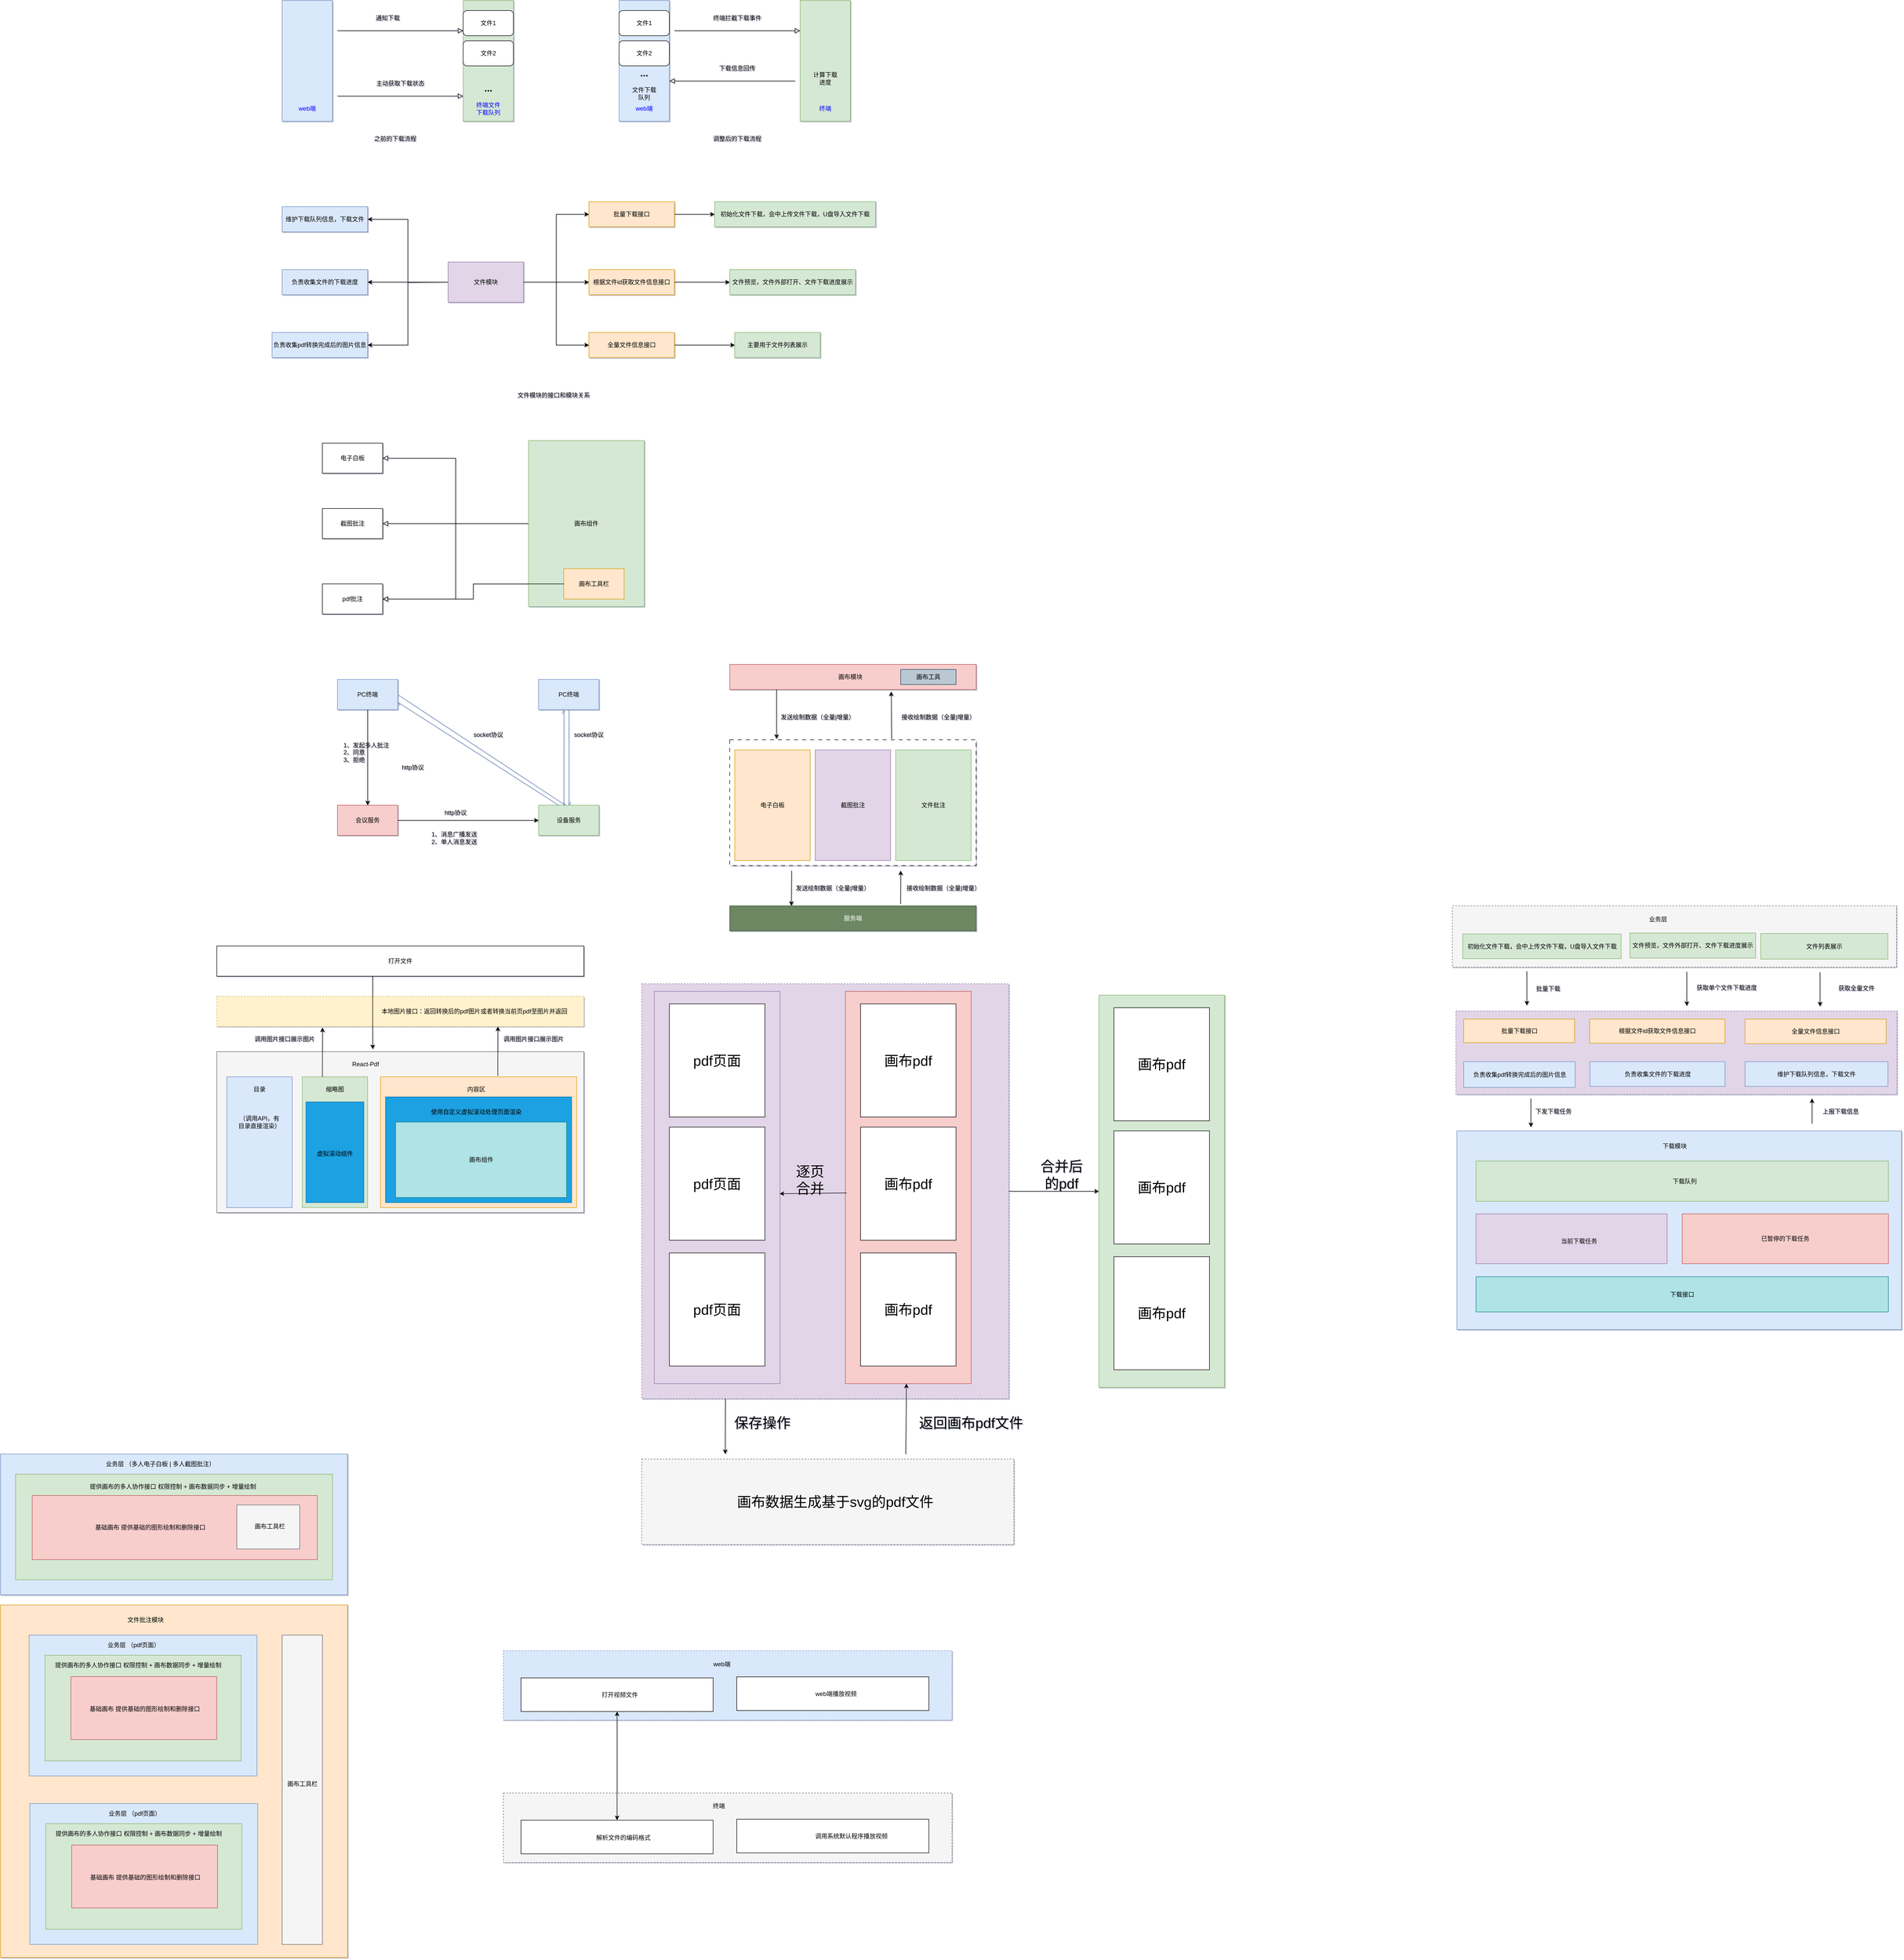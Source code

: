 <mxfile version="22.1.11" type="github">
  <diagram name="第 1 页" id="ExTiOvINmQSWUFrJPMDl">
    <mxGraphModel dx="1982" dy="769" grid="0" gridSize="10" guides="1" tooltips="1" connect="1" arrows="1" fold="1" page="0" pageScale="1" pageWidth="827" pageHeight="1169" math="0" shadow="1">
      <root>
        <mxCell id="0" />
        <mxCell id="1" parent="0" />
        <mxCell id="SdTUQV1muve1M0gxpiIX-164" value="" style="rounded=0;whiteSpace=wrap;html=1;dashed=1;fillColor=#f5f5f5;fontColor=#333333;strokeColor=#666666;" vertex="1" parent="1">
          <mxGeometry x="2357" y="1880" width="883" height="122" as="geometry" />
        </mxCell>
        <mxCell id="SdTUQV1muve1M0gxpiIX-46" value="" style="rounded=0;whiteSpace=wrap;html=1;dashed=1;fillColor=#e1d5e7;strokeColor=#9673a6;fontSize=28;" vertex="1" parent="1">
          <mxGeometry x="745" y="2035" width="730" height="825" as="geometry" />
        </mxCell>
        <mxCell id="SdTUQV1muve1M0gxpiIX-39" value="" style="rounded=0;whiteSpace=wrap;html=1;dashed=1;fillColor=#fff2cc;strokeColor=#d6b656;" vertex="1" parent="1">
          <mxGeometry x="-100" y="2060" width="730" height="60" as="geometry" />
        </mxCell>
        <mxCell id="yBqRNHplVpy1pxyJX8kC-1" value="" style="rounded=0;whiteSpace=wrap;html=1;fillColor=#dae8fc;strokeColor=#6c8ebf;" parent="1" vertex="1">
          <mxGeometry x="30" y="80" width="100" height="240" as="geometry" />
        </mxCell>
        <mxCell id="yBqRNHplVpy1pxyJX8kC-4" value="" style="rounded=0;whiteSpace=wrap;html=1;fillColor=#d5e8d4;strokeColor=#82b366;" parent="1" vertex="1">
          <mxGeometry x="390" y="80" width="100" height="240" as="geometry" />
        </mxCell>
        <mxCell id="yBqRNHplVpy1pxyJX8kC-6" value="文件1" style="rounded=1;whiteSpace=wrap;html=1;" parent="1" vertex="1">
          <mxGeometry x="390" y="100" width="100" height="50" as="geometry" />
        </mxCell>
        <mxCell id="yBqRNHplVpy1pxyJX8kC-9" value="" style="rounded=0;html=1;jettySize=auto;orthogonalLoop=1;fontSize=11;endArrow=block;endFill=0;endSize=8;strokeWidth=1;shadow=0;labelBackgroundColor=none;edgeStyle=orthogonalEdgeStyle;exitX=1;exitY=0.5;exitDx=0;exitDy=0;entryX=0;entryY=0.5;entryDx=0;entryDy=0;" parent="1" edge="1">
          <mxGeometry relative="1" as="geometry">
            <mxPoint x="140" y="140" as="sourcePoint" />
            <mxPoint x="390" y="140" as="targetPoint" />
          </mxGeometry>
        </mxCell>
        <mxCell id="yBqRNHplVpy1pxyJX8kC-10" value="文件2" style="rounded=1;whiteSpace=wrap;html=1;" parent="1" vertex="1">
          <mxGeometry x="390" y="160" width="100" height="50" as="geometry" />
        </mxCell>
        <mxCell id="yBqRNHplVpy1pxyJX8kC-12" value="..." style="text;html=1;strokeColor=none;fillColor=none;align=center;verticalAlign=middle;whiteSpace=wrap;rounded=0;fontStyle=1;fontSize=19;" parent="1" vertex="1">
          <mxGeometry x="410" y="240" width="60" height="30" as="geometry" />
        </mxCell>
        <mxCell id="yBqRNHplVpy1pxyJX8kC-13" value="终端文件下载队列" style="text;html=1;strokeColor=none;fillColor=none;align=center;verticalAlign=middle;whiteSpace=wrap;rounded=0;fontColor=#0000FF;" parent="1" vertex="1">
          <mxGeometry x="410" y="280" width="60" height="30" as="geometry" />
        </mxCell>
        <mxCell id="yBqRNHplVpy1pxyJX8kC-14" value="web端" style="text;html=1;strokeColor=none;fillColor=none;align=center;verticalAlign=middle;whiteSpace=wrap;rounded=0;fontColor=#0000FF;" parent="1" vertex="1">
          <mxGeometry x="50" y="280" width="60" height="30" as="geometry" />
        </mxCell>
        <mxCell id="yBqRNHplVpy1pxyJX8kC-16" value="通知下载" style="text;html=1;strokeColor=none;fillColor=none;align=center;verticalAlign=middle;whiteSpace=wrap;rounded=0;" parent="1" vertex="1">
          <mxGeometry x="210" y="100" width="60" height="30" as="geometry" />
        </mxCell>
        <mxCell id="yBqRNHplVpy1pxyJX8kC-43" value="主动获取下载状态" style="text;html=1;strokeColor=none;fillColor=none;align=center;verticalAlign=middle;whiteSpace=wrap;rounded=0;" parent="1" vertex="1">
          <mxGeometry x="210" y="230" width="110" height="30" as="geometry" />
        </mxCell>
        <mxCell id="yBqRNHplVpy1pxyJX8kC-44" value="" style="rounded=0;html=1;jettySize=auto;orthogonalLoop=1;fontSize=11;endArrow=block;endFill=0;endSize=8;strokeWidth=1;shadow=0;labelBackgroundColor=none;edgeStyle=orthogonalEdgeStyle;exitX=1;exitY=0.5;exitDx=0;exitDy=0;entryX=0;entryY=0.5;entryDx=0;entryDy=0;" parent="1" edge="1">
          <mxGeometry relative="1" as="geometry">
            <mxPoint x="140" y="270" as="sourcePoint" />
            <mxPoint x="390" y="270" as="targetPoint" />
          </mxGeometry>
        </mxCell>
        <mxCell id="yBqRNHplVpy1pxyJX8kC-45" value="之前的下载流程" style="text;html=1;strokeColor=none;fillColor=none;align=center;verticalAlign=middle;whiteSpace=wrap;rounded=0;" parent="1" vertex="1">
          <mxGeometry x="190" y="340" width="130" height="30" as="geometry" />
        </mxCell>
        <mxCell id="yBqRNHplVpy1pxyJX8kC-48" value="文件模块的接口和模块关系" style="text;html=1;strokeColor=none;fillColor=none;align=center;verticalAlign=middle;whiteSpace=wrap;rounded=0;" parent="1" vertex="1">
          <mxGeometry x="460" y="850" width="220" height="30" as="geometry" />
        </mxCell>
        <mxCell id="yBqRNHplVpy1pxyJX8kC-51" value="" style="edgeStyle=orthogonalEdgeStyle;rounded=0;orthogonalLoop=1;jettySize=auto;html=1;entryX=0;entryY=0.5;entryDx=0;entryDy=0;" parent="1" source="yBqRNHplVpy1pxyJX8kC-49" target="yBqRNHplVpy1pxyJX8kC-50" edge="1">
          <mxGeometry relative="1" as="geometry" />
        </mxCell>
        <mxCell id="yBqRNHplVpy1pxyJX8kC-78" value="" style="edgeStyle=orthogonalEdgeStyle;rounded=0;orthogonalLoop=1;jettySize=auto;html=1;entryX=1;entryY=0.5;entryDx=0;entryDy=0;" parent="1" source="yBqRNHplVpy1pxyJX8kC-49" target="yBqRNHplVpy1pxyJX8kC-79" edge="1">
          <mxGeometry relative="1" as="geometry">
            <mxPoint x="165" y="560" as="targetPoint" />
          </mxGeometry>
        </mxCell>
        <mxCell id="yBqRNHplVpy1pxyJX8kC-49" value="文件模块" style="rounded=0;whiteSpace=wrap;html=1;fillColor=#e1d5e7;strokeColor=#9673a6;" parent="1" vertex="1">
          <mxGeometry x="360" y="600" width="150" height="80" as="geometry" />
        </mxCell>
        <mxCell id="yBqRNHplVpy1pxyJX8kC-61" value="" style="edgeStyle=orthogonalEdgeStyle;rounded=0;orthogonalLoop=1;jettySize=auto;html=1;" parent="1" source="yBqRNHplVpy1pxyJX8kC-50" target="yBqRNHplVpy1pxyJX8kC-60" edge="1">
          <mxGeometry relative="1" as="geometry" />
        </mxCell>
        <mxCell id="yBqRNHplVpy1pxyJX8kC-50" value="批量下载接口" style="rounded=0;whiteSpace=wrap;html=1;fillColor=#ffe6cc;strokeColor=#d79b00;" parent="1" vertex="1">
          <mxGeometry x="640" y="480" width="170" height="50" as="geometry" />
        </mxCell>
        <mxCell id="yBqRNHplVpy1pxyJX8kC-59" value="" style="edgeStyle=orthogonalEdgeStyle;rounded=0;orthogonalLoop=1;jettySize=auto;html=1;" parent="1" source="yBqRNHplVpy1pxyJX8kC-52" target="yBqRNHplVpy1pxyJX8kC-58" edge="1">
          <mxGeometry relative="1" as="geometry" />
        </mxCell>
        <mxCell id="yBqRNHplVpy1pxyJX8kC-52" value="根据文件id获取文件信息接口" style="rounded=0;whiteSpace=wrap;html=1;fillColor=#ffe6cc;strokeColor=#d79b00;" parent="1" vertex="1">
          <mxGeometry x="640" y="615" width="170" height="50" as="geometry" />
        </mxCell>
        <mxCell id="yBqRNHplVpy1pxyJX8kC-57" value="" style="edgeStyle=orthogonalEdgeStyle;rounded=0;orthogonalLoop=1;jettySize=auto;html=1;" parent="1" source="yBqRNHplVpy1pxyJX8kC-53" target="yBqRNHplVpy1pxyJX8kC-56" edge="1">
          <mxGeometry relative="1" as="geometry" />
        </mxCell>
        <mxCell id="yBqRNHplVpy1pxyJX8kC-53" value="全量文件信息接口" style="rounded=0;whiteSpace=wrap;html=1;fillColor=#ffe6cc;strokeColor=#d79b00;" parent="1" vertex="1">
          <mxGeometry x="640" y="740" width="170" height="50" as="geometry" />
        </mxCell>
        <mxCell id="yBqRNHplVpy1pxyJX8kC-54" value="" style="edgeStyle=orthogonalEdgeStyle;rounded=0;orthogonalLoop=1;jettySize=auto;html=1;entryX=0;entryY=0.5;entryDx=0;entryDy=0;exitX=1;exitY=0.5;exitDx=0;exitDy=0;" parent="1" source="yBqRNHplVpy1pxyJX8kC-49" target="yBqRNHplVpy1pxyJX8kC-52" edge="1">
          <mxGeometry relative="1" as="geometry">
            <mxPoint x="520" y="650" as="sourcePoint" />
            <mxPoint x="650" y="515" as="targetPoint" />
          </mxGeometry>
        </mxCell>
        <mxCell id="yBqRNHplVpy1pxyJX8kC-55" value="" style="edgeStyle=orthogonalEdgeStyle;rounded=0;orthogonalLoop=1;jettySize=auto;html=1;entryX=0;entryY=0.5;entryDx=0;entryDy=0;exitX=1;exitY=0.5;exitDx=0;exitDy=0;" parent="1" source="yBqRNHplVpy1pxyJX8kC-49" target="yBqRNHplVpy1pxyJX8kC-53" edge="1">
          <mxGeometry relative="1" as="geometry">
            <mxPoint x="520" y="650" as="sourcePoint" />
            <mxPoint x="650" y="515" as="targetPoint" />
          </mxGeometry>
        </mxCell>
        <mxCell id="yBqRNHplVpy1pxyJX8kC-56" value="主要用于文件列表展示" style="rounded=0;whiteSpace=wrap;html=1;fillColor=#d5e8d4;strokeColor=#82b366;" parent="1" vertex="1">
          <mxGeometry x="930" y="740" width="170" height="50" as="geometry" />
        </mxCell>
        <mxCell id="yBqRNHplVpy1pxyJX8kC-58" value="文件预览，文件外部打开、文件下载进度展示" style="rounded=0;whiteSpace=wrap;html=1;fillColor=#d5e8d4;strokeColor=#82b366;" parent="1" vertex="1">
          <mxGeometry x="920" y="615" width="250" height="50" as="geometry" />
        </mxCell>
        <mxCell id="yBqRNHplVpy1pxyJX8kC-60" value="初始化文件下载，会中上传文件下载，U盘导入文件下载" style="rounded=0;whiteSpace=wrap;html=1;fillColor=#d5e8d4;strokeColor=#82b366;" parent="1" vertex="1">
          <mxGeometry x="890" y="480" width="320" height="50" as="geometry" />
        </mxCell>
        <mxCell id="yBqRNHplVpy1pxyJX8kC-63" value="" style="rounded=0;whiteSpace=wrap;html=1;fillColor=#dae8fc;strokeColor=#6c8ebf;" parent="1" vertex="1">
          <mxGeometry x="700" y="80" width="100" height="240" as="geometry" />
        </mxCell>
        <mxCell id="yBqRNHplVpy1pxyJX8kC-64" value="" style="rounded=0;whiteSpace=wrap;html=1;fillColor=#d5e8d4;strokeColor=#82b366;" parent="1" vertex="1">
          <mxGeometry x="1060" y="80" width="100" height="240" as="geometry" />
        </mxCell>
        <mxCell id="yBqRNHplVpy1pxyJX8kC-65" value="文件1" style="rounded=1;whiteSpace=wrap;html=1;" parent="1" vertex="1">
          <mxGeometry x="700" y="100" width="100" height="50" as="geometry" />
        </mxCell>
        <mxCell id="yBqRNHplVpy1pxyJX8kC-66" value="" style="rounded=0;html=1;jettySize=auto;orthogonalLoop=1;fontSize=11;endArrow=block;endFill=0;endSize=8;strokeWidth=1;shadow=0;labelBackgroundColor=none;edgeStyle=orthogonalEdgeStyle;exitX=1;exitY=0.5;exitDx=0;exitDy=0;entryX=0;entryY=0.5;entryDx=0;entryDy=0;" parent="1" edge="1">
          <mxGeometry relative="1" as="geometry">
            <mxPoint x="810" y="140" as="sourcePoint" />
            <mxPoint x="1060" y="140" as="targetPoint" />
          </mxGeometry>
        </mxCell>
        <mxCell id="yBqRNHplVpy1pxyJX8kC-67" value="文件2" style="rounded=1;whiteSpace=wrap;html=1;" parent="1" vertex="1">
          <mxGeometry x="700" y="160" width="100" height="50" as="geometry" />
        </mxCell>
        <mxCell id="yBqRNHplVpy1pxyJX8kC-68" value="..." style="text;html=1;strokeColor=none;fillColor=none;align=center;verticalAlign=middle;whiteSpace=wrap;rounded=0;fontStyle=1;fontSize=19;" parent="1" vertex="1">
          <mxGeometry x="720" y="210" width="60" height="30" as="geometry" />
        </mxCell>
        <mxCell id="yBqRNHplVpy1pxyJX8kC-69" value="终端" style="text;html=1;strokeColor=none;fillColor=none;align=center;verticalAlign=middle;whiteSpace=wrap;rounded=0;fontColor=#0000FF;" parent="1" vertex="1">
          <mxGeometry x="1080" y="280" width="60" height="30" as="geometry" />
        </mxCell>
        <mxCell id="yBqRNHplVpy1pxyJX8kC-70" value="web端" style="text;html=1;strokeColor=none;fillColor=none;align=center;verticalAlign=middle;whiteSpace=wrap;rounded=0;fontColor=#0000FF;" parent="1" vertex="1">
          <mxGeometry x="720" y="280" width="60" height="30" as="geometry" />
        </mxCell>
        <mxCell id="yBqRNHplVpy1pxyJX8kC-71" value="" style="rounded=0;html=1;jettySize=auto;orthogonalLoop=1;fontSize=11;endArrow=block;endFill=0;endSize=8;strokeWidth=1;shadow=0;labelBackgroundColor=none;edgeStyle=orthogonalEdgeStyle;exitX=0;exitY=0.75;exitDx=0;exitDy=0;" parent="1" edge="1">
          <mxGeometry relative="1" as="geometry">
            <mxPoint x="1050" y="240" as="sourcePoint" />
            <mxPoint x="800" y="240" as="targetPoint" />
          </mxGeometry>
        </mxCell>
        <mxCell id="yBqRNHplVpy1pxyJX8kC-72" value="终端拦截下载事件" style="text;html=1;strokeColor=none;fillColor=none;align=center;verticalAlign=middle;whiteSpace=wrap;rounded=0;" parent="1" vertex="1">
          <mxGeometry x="880" y="100" width="110" height="30" as="geometry" />
        </mxCell>
        <mxCell id="yBqRNHplVpy1pxyJX8kC-73" value="下载信息回传" style="text;html=1;strokeColor=none;fillColor=none;align=center;verticalAlign=middle;whiteSpace=wrap;rounded=0;" parent="1" vertex="1">
          <mxGeometry x="880" y="200" width="110" height="30" as="geometry" />
        </mxCell>
        <mxCell id="yBqRNHplVpy1pxyJX8kC-74" value="文件下载队列" style="text;html=1;strokeColor=none;fillColor=none;align=center;verticalAlign=middle;whiteSpace=wrap;rounded=0;fontColor=#000000;" parent="1" vertex="1">
          <mxGeometry x="720" y="250" width="60" height="30" as="geometry" />
        </mxCell>
        <mxCell id="yBqRNHplVpy1pxyJX8kC-75" value="调整后的下载流程" style="text;html=1;strokeColor=none;fillColor=none;align=center;verticalAlign=middle;whiteSpace=wrap;rounded=0;" parent="1" vertex="1">
          <mxGeometry x="870" y="340" width="130" height="30" as="geometry" />
        </mxCell>
        <mxCell id="yBqRNHplVpy1pxyJX8kC-76" value="计算下载进度" style="text;html=1;strokeColor=none;fillColor=none;align=center;verticalAlign=middle;whiteSpace=wrap;rounded=0;" parent="1" vertex="1">
          <mxGeometry x="1080" y="220" width="60" height="30" as="geometry" />
        </mxCell>
        <mxCell id="yBqRNHplVpy1pxyJX8kC-79" value="维护下载队列信息，下载文件" style="rounded=0;whiteSpace=wrap;html=1;fillColor=#dae8fc;strokeColor=#6c8ebf;" parent="1" vertex="1">
          <mxGeometry x="30" y="490" width="170" height="50" as="geometry" />
        </mxCell>
        <mxCell id="yBqRNHplVpy1pxyJX8kC-80" value="负责收集文件的下载进度" style="rounded=0;whiteSpace=wrap;html=1;fillColor=#dae8fc;strokeColor=#6c8ebf;" parent="1" vertex="1">
          <mxGeometry x="30" y="615" width="170" height="50" as="geometry" />
        </mxCell>
        <mxCell id="yBqRNHplVpy1pxyJX8kC-81" value="" style="edgeStyle=orthogonalEdgeStyle;rounded=0;orthogonalLoop=1;jettySize=auto;html=1;exitX=0;exitY=0.5;exitDx=0;exitDy=0;" parent="1" source="yBqRNHplVpy1pxyJX8kC-49" target="yBqRNHplVpy1pxyJX8kC-80" edge="1">
          <mxGeometry relative="1" as="geometry">
            <mxPoint x="370" y="650" as="sourcePoint" />
            <mxPoint x="210" y="525" as="targetPoint" />
          </mxGeometry>
        </mxCell>
        <mxCell id="yBqRNHplVpy1pxyJX8kC-82" value="负责收集pdf转换完成后的图片信息" style="rounded=0;whiteSpace=wrap;html=1;fillColor=#dae8fc;strokeColor=#6c8ebf;" parent="1" vertex="1">
          <mxGeometry x="10" y="740" width="190" height="50" as="geometry" />
        </mxCell>
        <mxCell id="yBqRNHplVpy1pxyJX8kC-83" value="" style="edgeStyle=orthogonalEdgeStyle;rounded=0;orthogonalLoop=1;jettySize=auto;html=1;entryX=1;entryY=0.5;entryDx=0;entryDy=0;" parent="1" target="yBqRNHplVpy1pxyJX8kC-82" edge="1">
          <mxGeometry relative="1" as="geometry">
            <mxPoint x="360" y="640" as="sourcePoint" />
            <mxPoint x="210" y="525" as="targetPoint" />
          </mxGeometry>
        </mxCell>
        <mxCell id="yBqRNHplVpy1pxyJX8kC-91" value="画布组件" style="rounded=0;whiteSpace=wrap;html=1;fillColor=#d5e8d4;strokeColor=#82b366;" parent="1" vertex="1">
          <mxGeometry x="520" y="955" width="230" height="330" as="geometry" />
        </mxCell>
        <mxCell id="yBqRNHplVpy1pxyJX8kC-92" value="电子白板" style="rounded=0;whiteSpace=wrap;html=1;" parent="1" vertex="1">
          <mxGeometry x="110" y="960" width="120" height="60" as="geometry" />
        </mxCell>
        <mxCell id="yBqRNHplVpy1pxyJX8kC-93" value="截图批注" style="rounded=0;whiteSpace=wrap;html=1;" parent="1" vertex="1">
          <mxGeometry x="110" y="1090" width="120" height="60" as="geometry" />
        </mxCell>
        <mxCell id="yBqRNHplVpy1pxyJX8kC-94" value="pdf批注" style="rounded=0;whiteSpace=wrap;html=1;" parent="1" vertex="1">
          <mxGeometry x="110" y="1240" width="120" height="60" as="geometry" />
        </mxCell>
        <mxCell id="yBqRNHplVpy1pxyJX8kC-98" value="" style="rounded=0;html=1;jettySize=auto;orthogonalLoop=1;fontSize=11;endArrow=block;endFill=0;endSize=8;strokeWidth=1;shadow=0;labelBackgroundColor=none;edgeStyle=orthogonalEdgeStyle;entryX=1;entryY=0.5;entryDx=0;entryDy=0;exitX=0;exitY=0.5;exitDx=0;exitDy=0;" parent="1" source="yBqRNHplVpy1pxyJX8kC-91" target="yBqRNHplVpy1pxyJX8kC-92" edge="1">
          <mxGeometry relative="1" as="geometry">
            <mxPoint x="660" y="1110" as="sourcePoint" />
            <mxPoint x="660" y="1160" as="targetPoint" />
          </mxGeometry>
        </mxCell>
        <mxCell id="yBqRNHplVpy1pxyJX8kC-99" value="" style="rounded=0;html=1;jettySize=auto;orthogonalLoop=1;fontSize=11;endArrow=block;endFill=0;endSize=8;strokeWidth=1;shadow=0;labelBackgroundColor=none;edgeStyle=orthogonalEdgeStyle;entryX=1;entryY=0.5;entryDx=0;entryDy=0;exitX=0;exitY=0.5;exitDx=0;exitDy=0;" parent="1" source="yBqRNHplVpy1pxyJX8kC-91" target="yBqRNHplVpy1pxyJX8kC-93" edge="1">
          <mxGeometry relative="1" as="geometry">
            <mxPoint x="530" y="1130" as="sourcePoint" />
            <mxPoint x="240" y="1000" as="targetPoint" />
          </mxGeometry>
        </mxCell>
        <mxCell id="yBqRNHplVpy1pxyJX8kC-101" value="" style="rounded=0;html=1;jettySize=auto;orthogonalLoop=1;fontSize=11;endArrow=block;endFill=0;endSize=8;strokeWidth=1;shadow=0;labelBackgroundColor=none;edgeStyle=orthogonalEdgeStyle;entryX=1;entryY=0.5;entryDx=0;entryDy=0;exitX=0;exitY=0.5;exitDx=0;exitDy=0;" parent="1" source="yBqRNHplVpy1pxyJX8kC-91" target="yBqRNHplVpy1pxyJX8kC-94" edge="1">
          <mxGeometry relative="1" as="geometry">
            <mxPoint x="530" y="1130" as="sourcePoint" />
            <mxPoint x="240" y="1130" as="targetPoint" />
          </mxGeometry>
        </mxCell>
        <mxCell id="yBqRNHplVpy1pxyJX8kC-102" value="画布工具栏" style="rounded=0;whiteSpace=wrap;html=1;fillColor=#ffe6cc;strokeColor=#d79b00;" parent="1" vertex="1">
          <mxGeometry x="590" y="1210" width="120" height="60" as="geometry" />
        </mxCell>
        <mxCell id="yBqRNHplVpy1pxyJX8kC-103" value="" style="rounded=0;html=1;jettySize=auto;orthogonalLoop=1;fontSize=11;endArrow=block;endFill=0;endSize=8;strokeWidth=1;shadow=0;labelBackgroundColor=none;edgeStyle=orthogonalEdgeStyle;entryX=1;entryY=0.5;entryDx=0;entryDy=0;exitX=0;exitY=0.5;exitDx=0;exitDy=0;" parent="1" source="yBqRNHplVpy1pxyJX8kC-102" target="yBqRNHplVpy1pxyJX8kC-94" edge="1">
          <mxGeometry relative="1" as="geometry">
            <mxPoint x="470" y="1140" as="sourcePoint" />
            <mxPoint x="470" y="1190" as="targetPoint" />
          </mxGeometry>
        </mxCell>
        <mxCell id="yBqRNHplVpy1pxyJX8kC-104" value="PC终端" style="rounded=0;whiteSpace=wrap;html=1;fillColor=#dae8fc;strokeColor=#6c8ebf;" parent="1" vertex="1">
          <mxGeometry x="140" y="1430" width="120" height="60" as="geometry" />
        </mxCell>
        <mxCell id="yBqRNHplVpy1pxyJX8kC-105" value="会议服务" style="rounded=0;whiteSpace=wrap;html=1;fillColor=#f8cecc;strokeColor=#b85450;" parent="1" vertex="1">
          <mxGeometry x="140" y="1680" width="120" height="60" as="geometry" />
        </mxCell>
        <mxCell id="yBqRNHplVpy1pxyJX8kC-106" value="设备服务" style="rounded=0;whiteSpace=wrap;html=1;fillColor=#d5e8d4;strokeColor=#82b366;" parent="1" vertex="1">
          <mxGeometry x="540" y="1680" width="120" height="60" as="geometry" />
        </mxCell>
        <mxCell id="yBqRNHplVpy1pxyJX8kC-107" value="" style="endArrow=classic;html=1;rounded=0;exitX=0.5;exitY=1;exitDx=0;exitDy=0;entryX=0.5;entryY=0;entryDx=0;entryDy=0;" parent="1" source="yBqRNHplVpy1pxyJX8kC-104" target="yBqRNHplVpy1pxyJX8kC-105" edge="1">
          <mxGeometry width="50" height="50" relative="1" as="geometry">
            <mxPoint x="400" y="1740" as="sourcePoint" />
            <mxPoint x="240" y="1560" as="targetPoint" />
          </mxGeometry>
        </mxCell>
        <mxCell id="yBqRNHplVpy1pxyJX8kC-108" value="" style="endArrow=classic;html=1;rounded=0;exitX=0;exitY=0.5;exitDx=0;exitDy=0;entryX=0;entryY=0.5;entryDx=0;entryDy=0;" parent="1" target="yBqRNHplVpy1pxyJX8kC-106" edge="1">
          <mxGeometry width="50" height="50" relative="1" as="geometry">
            <mxPoint x="260" y="1710" as="sourcePoint" />
            <mxPoint x="140" y="1880" as="targetPoint" />
          </mxGeometry>
        </mxCell>
        <mxCell id="yBqRNHplVpy1pxyJX8kC-109" value="" style="endArrow=openAsync;html=1;rounded=0;endFill=0;fillColor=#dae8fc;strokeColor=#6c8ebf;" parent="1" edge="1">
          <mxGeometry width="50" height="50" relative="1" as="geometry">
            <mxPoint x="580" y="1680" as="sourcePoint" />
            <mxPoint x="260" y="1475" as="targetPoint" />
          </mxGeometry>
        </mxCell>
        <mxCell id="yBqRNHplVpy1pxyJX8kC-110" value="" style="endArrow=openAsync;html=1;rounded=0;exitX=1;exitY=0.5;exitDx=0;exitDy=0;entryX=0.442;entryY=0;entryDx=0;entryDy=0;entryPerimeter=0;endFill=0;fillColor=#dae8fc;strokeColor=#6c8ebf;" parent="1" source="yBqRNHplVpy1pxyJX8kC-104" target="yBqRNHplVpy1pxyJX8kC-106" edge="1">
          <mxGeometry width="50" height="50" relative="1" as="geometry">
            <mxPoint x="590" y="1690" as="sourcePoint" />
            <mxPoint x="650" y="1540" as="targetPoint" />
          </mxGeometry>
        </mxCell>
        <mxCell id="yBqRNHplVpy1pxyJX8kC-111" value="socket协议" style="text;html=1;strokeColor=none;fillColor=none;align=center;verticalAlign=middle;whiteSpace=wrap;rounded=0;" parent="1" vertex="1">
          <mxGeometry x="600" y="1530" width="80" height="20" as="geometry" />
        </mxCell>
        <mxCell id="yBqRNHplVpy1pxyJX8kC-112" value="http协议" style="text;html=1;strokeColor=none;fillColor=none;align=center;verticalAlign=middle;whiteSpace=wrap;rounded=0;" parent="1" vertex="1">
          <mxGeometry x="345" y="1680" width="60" height="30" as="geometry" />
        </mxCell>
        <mxCell id="yBqRNHplVpy1pxyJX8kC-113" value="http协议" style="text;html=1;strokeColor=none;fillColor=none;align=center;verticalAlign=middle;whiteSpace=wrap;rounded=0;" parent="1" vertex="1">
          <mxGeometry x="260" y="1590" width="60" height="30" as="geometry" />
        </mxCell>
        <mxCell id="yBqRNHplVpy1pxyJX8kC-114" value="1、发起多人批注&lt;br&gt;2、同意&lt;br&gt;3、拒绝" style="text;html=1;strokeColor=none;fillColor=none;align=left;verticalAlign=middle;whiteSpace=wrap;rounded=0;" parent="1" vertex="1">
          <mxGeometry x="150" y="1540" width="110" height="70" as="geometry" />
        </mxCell>
        <mxCell id="yBqRNHplVpy1pxyJX8kC-115" value="1、消息广播发送&lt;br&gt;2、单人消息发送" style="text;html=1;strokeColor=none;fillColor=none;align=left;verticalAlign=middle;whiteSpace=wrap;rounded=0;" parent="1" vertex="1">
          <mxGeometry x="325" y="1710" width="110" height="70" as="geometry" />
        </mxCell>
        <mxCell id="yBqRNHplVpy1pxyJX8kC-117" value="PC终端" style="rounded=0;whiteSpace=wrap;html=1;fillColor=#dae8fc;strokeColor=#6c8ebf;" parent="1" vertex="1">
          <mxGeometry x="540" y="1430" width="120" height="60" as="geometry" />
        </mxCell>
        <mxCell id="yBqRNHplVpy1pxyJX8kC-118" value="" style="endArrow=openAsync;html=1;rounded=0;exitX=0.5;exitY=1;exitDx=0;exitDy=0;entryX=0.5;entryY=0;entryDx=0;entryDy=0;endFill=0;fillColor=#dae8fc;strokeColor=#6c8ebf;" parent="1" source="yBqRNHplVpy1pxyJX8kC-117" target="yBqRNHplVpy1pxyJX8kC-106" edge="1">
          <mxGeometry width="50" height="50" relative="1" as="geometry">
            <mxPoint x="420" y="1470" as="sourcePoint" />
            <mxPoint x="753" y="1690" as="targetPoint" />
          </mxGeometry>
        </mxCell>
        <mxCell id="yBqRNHplVpy1pxyJX8kC-119" value="" style="endArrow=openAsync;html=1;rounded=0;endFill=0;fillColor=#dae8fc;strokeColor=#6c8ebf;entryX=0.419;entryY=1.013;entryDx=0;entryDy=0;entryPerimeter=0;" parent="1" target="yBqRNHplVpy1pxyJX8kC-117" edge="1">
          <mxGeometry width="50" height="50" relative="1" as="geometry">
            <mxPoint x="590" y="1680" as="sourcePoint" />
            <mxPoint x="270" y="1485" as="targetPoint" />
          </mxGeometry>
        </mxCell>
        <mxCell id="yBqRNHplVpy1pxyJX8kC-120" value="socket协议" style="text;html=1;strokeColor=none;fillColor=none;align=center;verticalAlign=middle;whiteSpace=wrap;rounded=0;" parent="1" vertex="1">
          <mxGeometry x="400" y="1530" width="80" height="20" as="geometry" />
        </mxCell>
        <mxCell id="SdTUQV1muve1M0gxpiIX-1" value="" style="rounded=0;whiteSpace=wrap;html=1;fillColor=#f8cecc;strokeColor=#b85450;" vertex="1" parent="1">
          <mxGeometry x="920" y="1400" width="490" height="50" as="geometry" />
        </mxCell>
        <mxCell id="SdTUQV1muve1M0gxpiIX-2" value="画布模块" style="text;html=1;strokeColor=none;fillColor=none;align=center;verticalAlign=middle;whiteSpace=wrap;rounded=0;" vertex="1" parent="1">
          <mxGeometry x="1130" y="1410" width="60" height="30" as="geometry" />
        </mxCell>
        <mxCell id="SdTUQV1muve1M0gxpiIX-8" value="批注模块" style="rounded=0;whiteSpace=wrap;html=1;dashed=1;dashPattern=8 8;" vertex="1" parent="1">
          <mxGeometry x="920" y="1550" width="490" height="250" as="geometry" />
        </mxCell>
        <mxCell id="SdTUQV1muve1M0gxpiIX-9" value="服务端" style="rounded=0;whiteSpace=wrap;html=1;fillColor=#6d8764;fontColor=#ffffff;strokeColor=#3A5431;" vertex="1" parent="1">
          <mxGeometry x="920" y="1880" width="490" height="50" as="geometry" />
        </mxCell>
        <mxCell id="SdTUQV1muve1M0gxpiIX-10" value="" style="endArrow=classic;html=1;rounded=0;entryX=0.25;entryY=0;entryDx=0;entryDy=0;" edge="1" parent="1" target="SdTUQV1muve1M0gxpiIX-9">
          <mxGeometry width="50" height="50" relative="1" as="geometry">
            <mxPoint x="1043" y="1810" as="sourcePoint" />
            <mxPoint x="1090" y="1640" as="targetPoint" />
          </mxGeometry>
        </mxCell>
        <mxCell id="SdTUQV1muve1M0gxpiIX-11" value="" style="endArrow=classic;html=1;rounded=0;exitX=0.693;exitY=-0.072;exitDx=0;exitDy=0;exitPerimeter=0;" edge="1" parent="1" source="SdTUQV1muve1M0gxpiIX-9">
          <mxGeometry width="50" height="50" relative="1" as="geometry">
            <mxPoint x="1261" y="1810" as="sourcePoint" />
            <mxPoint x="1260" y="1810" as="targetPoint" />
          </mxGeometry>
        </mxCell>
        <mxCell id="SdTUQV1muve1M0gxpiIX-14" value="接收绘制数据（全量|增量）" style="text;html=1;strokeColor=none;fillColor=none;align=center;verticalAlign=middle;whiteSpace=wrap;rounded=0;" vertex="1" parent="1">
          <mxGeometry x="1270" y="1830" width="150" height="30" as="geometry" />
        </mxCell>
        <mxCell id="SdTUQV1muve1M0gxpiIX-15" value="发送绘制数据（全量|增量）" style="text;html=1;strokeColor=none;fillColor=none;align=center;verticalAlign=middle;whiteSpace=wrap;rounded=0;" vertex="1" parent="1">
          <mxGeometry x="1050" y="1830" width="150" height="30" as="geometry" />
        </mxCell>
        <mxCell id="SdTUQV1muve1M0gxpiIX-16" value="" style="endArrow=classic;html=1;rounded=0;entryX=0.19;entryY=-0.008;entryDx=0;entryDy=0;entryPerimeter=0;" edge="1" parent="1" target="SdTUQV1muve1M0gxpiIX-8">
          <mxGeometry width="50" height="50" relative="1" as="geometry">
            <mxPoint x="1013" y="1450" as="sourcePoint" />
            <mxPoint x="1013" y="1520" as="targetPoint" />
          </mxGeometry>
        </mxCell>
        <mxCell id="SdTUQV1muve1M0gxpiIX-17" value="发送绘制数据（全量|增量）" style="text;html=1;strokeColor=none;fillColor=none;align=center;verticalAlign=middle;whiteSpace=wrap;rounded=0;" vertex="1" parent="1">
          <mxGeometry x="1020" y="1490" width="150" height="30" as="geometry" />
        </mxCell>
        <mxCell id="SdTUQV1muve1M0gxpiIX-3" value="电子白板" style="rounded=0;whiteSpace=wrap;html=1;fillColor=#ffe6cc;strokeColor=#d79b00;" vertex="1" parent="1">
          <mxGeometry x="930" y="1570" width="150" height="220" as="geometry" />
        </mxCell>
        <mxCell id="SdTUQV1muve1M0gxpiIX-6" value="截图批注" style="rounded=0;whiteSpace=wrap;html=1;fillColor=#e1d5e7;strokeColor=#9673a6;" vertex="1" parent="1">
          <mxGeometry x="1090" y="1570" width="150" height="220" as="geometry" />
        </mxCell>
        <mxCell id="SdTUQV1muve1M0gxpiIX-7" value="文件批注" style="rounded=0;whiteSpace=wrap;html=1;fillColor=#d5e8d4;strokeColor=#82b366;" vertex="1" parent="1">
          <mxGeometry x="1250" y="1570" width="150" height="220" as="geometry" />
        </mxCell>
        <mxCell id="SdTUQV1muve1M0gxpiIX-18" value="接收绘制数据（全量|增量）" style="text;html=1;strokeColor=none;fillColor=none;align=center;verticalAlign=middle;whiteSpace=wrap;rounded=0;" vertex="1" parent="1">
          <mxGeometry x="1260" y="1490" width="150" height="30" as="geometry" />
        </mxCell>
        <mxCell id="SdTUQV1muve1M0gxpiIX-19" value="" style="endArrow=classic;html=1;rounded=0;exitX=0.657;exitY=-0.008;exitDx=0;exitDy=0;exitPerimeter=0;" edge="1" parent="1" source="SdTUQV1muve1M0gxpiIX-8">
          <mxGeometry width="50" height="50" relative="1" as="geometry">
            <mxPoint x="1241" y="1540" as="sourcePoint" />
            <mxPoint x="1241" y="1454" as="targetPoint" />
          </mxGeometry>
        </mxCell>
        <mxCell id="SdTUQV1muve1M0gxpiIX-20" value="画布工具" style="rounded=0;whiteSpace=wrap;html=1;fillColor=#bac8d3;strokeColor=#23445d;" vertex="1" parent="1">
          <mxGeometry x="1260" y="1410" width="110" height="30" as="geometry" />
        </mxCell>
        <mxCell id="SdTUQV1muve1M0gxpiIX-21" value="" style="edgeStyle=orthogonalEdgeStyle;rounded=0;orthogonalLoop=1;jettySize=auto;html=1;" edge="1" parent="1">
          <mxGeometry relative="1" as="geometry">
            <mxPoint x="210" y="2015" as="sourcePoint" />
            <mxPoint x="210" y="2165" as="targetPoint" />
          </mxGeometry>
        </mxCell>
        <mxCell id="SdTUQV1muve1M0gxpiIX-22" value="打开文件" style="rounded=0;whiteSpace=wrap;html=1;" vertex="1" parent="1">
          <mxGeometry x="-100" y="1960" width="730" height="60" as="geometry" />
        </mxCell>
        <mxCell id="SdTUQV1muve1M0gxpiIX-23" value="" style="whiteSpace=wrap;html=1;rounded=0;fillColor=#f5f5f5;strokeColor=#666666;fontColor=#333333;" vertex="1" parent="1">
          <mxGeometry x="-100" y="2170" width="730" height="320" as="geometry" />
        </mxCell>
        <mxCell id="SdTUQV1muve1M0gxpiIX-24" value="React-Pdf" style="text;html=1;strokeColor=none;fillColor=none;align=center;verticalAlign=middle;whiteSpace=wrap;rounded=0;" vertex="1" parent="1">
          <mxGeometry x="165.62" y="2180" width="60" height="30" as="geometry" />
        </mxCell>
        <mxCell id="SdTUQV1muve1M0gxpiIX-25" value="" style="rounded=0;whiteSpace=wrap;html=1;fillColor=#dae8fc;strokeColor=#6c8ebf;" vertex="1" parent="1">
          <mxGeometry x="-80" y="2220" width="130" height="260" as="geometry" />
        </mxCell>
        <mxCell id="SdTUQV1muve1M0gxpiIX-26" value="" style="rounded=0;whiteSpace=wrap;html=1;fillColor=#d5e8d4;strokeColor=#82b366;" vertex="1" parent="1">
          <mxGeometry x="70" y="2220" width="130" height="260" as="geometry" />
        </mxCell>
        <mxCell id="SdTUQV1muve1M0gxpiIX-27" value="" style="rounded=0;whiteSpace=wrap;html=1;fillColor=#ffe6cc;strokeColor=#d79b00;" vertex="1" parent="1">
          <mxGeometry x="225.62" y="2220" width="390" height="260" as="geometry" />
        </mxCell>
        <mxCell id="SdTUQV1muve1M0gxpiIX-28" value="目录" style="text;html=1;strokeColor=none;fillColor=none;align=center;verticalAlign=middle;whiteSpace=wrap;rounded=0;" vertex="1" parent="1">
          <mxGeometry x="-70" y="2230" width="110" height="30" as="geometry" />
        </mxCell>
        <mxCell id="SdTUQV1muve1M0gxpiIX-29" value="（调用API，有目录直接渲染）" style="text;html=1;strokeColor=none;fillColor=none;align=center;verticalAlign=middle;whiteSpace=wrap;rounded=0;" vertex="1" parent="1">
          <mxGeometry x="-60" y="2270" width="90" height="80" as="geometry" />
        </mxCell>
        <mxCell id="SdTUQV1muve1M0gxpiIX-30" value="缩略图" style="text;html=1;strokeColor=none;fillColor=none;align=center;verticalAlign=middle;whiteSpace=wrap;rounded=0;" vertex="1" parent="1">
          <mxGeometry x="105" y="2230" width="60" height="30" as="geometry" />
        </mxCell>
        <mxCell id="SdTUQV1muve1M0gxpiIX-31" value="内容区" style="text;html=1;strokeColor=none;fillColor=none;align=center;verticalAlign=middle;whiteSpace=wrap;rounded=0;" vertex="1" parent="1">
          <mxGeometry x="385.62" y="2230" width="60" height="30" as="geometry" />
        </mxCell>
        <mxCell id="SdTUQV1muve1M0gxpiIX-32" value="" style="rounded=0;whiteSpace=wrap;html=1;fillColor=#1ba1e2;fontColor=#ffffff;strokeColor=#006EAF;" vertex="1" parent="1">
          <mxGeometry x="77.5" y="2270" width="115" height="200" as="geometry" />
        </mxCell>
        <mxCell id="SdTUQV1muve1M0gxpiIX-33" value="虚拟滚动组件" style="text;html=1;strokeColor=none;fillColor=none;align=center;verticalAlign=middle;whiteSpace=wrap;rounded=0;" vertex="1" parent="1">
          <mxGeometry x="90" y="2275" width="90" height="195" as="geometry" />
        </mxCell>
        <mxCell id="SdTUQV1muve1M0gxpiIX-34" value="&lt;br&gt;" style="rounded=0;whiteSpace=wrap;html=1;fillColor=#1ba1e2;fontColor=#ffffff;strokeColor=#006EAF;" vertex="1" parent="1">
          <mxGeometry x="235.62" y="2260" width="370" height="210" as="geometry" />
        </mxCell>
        <mxCell id="SdTUQV1muve1M0gxpiIX-35" value="使用自定义虚拟滚动处理页面渲染" style="text;html=1;strokeColor=none;fillColor=none;align=center;verticalAlign=middle;whiteSpace=wrap;rounded=0;" vertex="1" parent="1">
          <mxGeometry x="275.62" y="2270" width="280" height="40" as="geometry" />
        </mxCell>
        <mxCell id="SdTUQV1muve1M0gxpiIX-36" value="画布组件" style="rounded=0;whiteSpace=wrap;html=1;fillColor=#b0e3e6;strokeColor=#0e8088;" vertex="1" parent="1">
          <mxGeometry x="255.62" y="2310" width="340" height="150" as="geometry" />
        </mxCell>
        <mxCell id="SdTUQV1muve1M0gxpiIX-40" value="本地图片接口：返回转换后的pdf图片或者转换当前页pdf至图片并返回" style="text;html=1;strokeColor=none;fillColor=none;align=center;verticalAlign=middle;whiteSpace=wrap;rounded=0;" vertex="1" parent="1">
          <mxGeometry x="200" y="2075" width="425" height="30" as="geometry" />
        </mxCell>
        <mxCell id="SdTUQV1muve1M0gxpiIX-41" value="" style="endArrow=classic;html=1;rounded=0;entryX=0.288;entryY=1.034;entryDx=0;entryDy=0;entryPerimeter=0;" edge="1" parent="1" target="SdTUQV1muve1M0gxpiIX-39">
          <mxGeometry width="50" height="50" relative="1" as="geometry">
            <mxPoint x="110" y="2220" as="sourcePoint" />
            <mxPoint x="160" y="2170" as="targetPoint" />
          </mxGeometry>
        </mxCell>
        <mxCell id="SdTUQV1muve1M0gxpiIX-42" value="调用图片接口展示图片" style="text;html=1;strokeColor=none;fillColor=none;align=center;verticalAlign=middle;whiteSpace=wrap;rounded=0;" vertex="1" parent="1">
          <mxGeometry x="-35" y="2130" width="140" height="30" as="geometry" />
        </mxCell>
        <mxCell id="SdTUQV1muve1M0gxpiIX-44" value="调用图片接口展示图片" style="text;html=1;strokeColor=none;fillColor=none;align=center;verticalAlign=middle;whiteSpace=wrap;rounded=0;" vertex="1" parent="1">
          <mxGeometry x="460" y="2130" width="140" height="30" as="geometry" />
        </mxCell>
        <mxCell id="SdTUQV1muve1M0gxpiIX-45" value="" style="endArrow=classic;html=1;rounded=0;entryX=0.288;entryY=1.034;entryDx=0;entryDy=0;entryPerimeter=0;" edge="1" parent="1">
          <mxGeometry width="50" height="50" relative="1" as="geometry">
            <mxPoint x="458.95" y="2218" as="sourcePoint" />
            <mxPoint x="458.95" y="2120" as="targetPoint" />
          </mxGeometry>
        </mxCell>
        <mxCell id="SdTUQV1muve1M0gxpiIX-47" value="" style="rounded=0;whiteSpace=wrap;html=1;fillColor=#e1d5e7;strokeColor=#9673a6;fontSize=28;" vertex="1" parent="1">
          <mxGeometry x="770" y="2050" width="250" height="780" as="geometry" />
        </mxCell>
        <mxCell id="SdTUQV1muve1M0gxpiIX-48" value="pdf页面" style="rounded=0;whiteSpace=wrap;html=1;fontSize=28;" vertex="1" parent="1">
          <mxGeometry x="800" y="2075" width="190" height="225" as="geometry" />
        </mxCell>
        <mxCell id="SdTUQV1muve1M0gxpiIX-49" value="pdf页面" style="rounded=0;whiteSpace=wrap;html=1;fontSize=28;" vertex="1" parent="1">
          <mxGeometry x="800" y="2320" width="190" height="225" as="geometry" />
        </mxCell>
        <mxCell id="SdTUQV1muve1M0gxpiIX-50" value="pdf页面" style="rounded=0;whiteSpace=wrap;html=1;fontSize=28;" vertex="1" parent="1">
          <mxGeometry x="800" y="2570" width="190" height="225" as="geometry" />
        </mxCell>
        <mxCell id="SdTUQV1muve1M0gxpiIX-55" value="" style="rounded=0;whiteSpace=wrap;html=1;fillColor=#f8cecc;strokeColor=#b85450;fontSize=28;" vertex="1" parent="1">
          <mxGeometry x="1150" y="2050" width="250" height="780" as="geometry" />
        </mxCell>
        <mxCell id="SdTUQV1muve1M0gxpiIX-56" value="画布pdf" style="rounded=0;whiteSpace=wrap;html=1;fontSize=28;" vertex="1" parent="1">
          <mxGeometry x="1180" y="2075" width="190" height="225" as="geometry" />
        </mxCell>
        <mxCell id="SdTUQV1muve1M0gxpiIX-57" value="画布pdf" style="rounded=0;whiteSpace=wrap;html=1;fontSize=28;" vertex="1" parent="1">
          <mxGeometry x="1180" y="2320" width="190" height="225" as="geometry" />
        </mxCell>
        <mxCell id="SdTUQV1muve1M0gxpiIX-58" value="画布pdf" style="rounded=0;whiteSpace=wrap;html=1;fontSize=28;" vertex="1" parent="1">
          <mxGeometry x="1180" y="2570" width="190" height="225" as="geometry" />
        </mxCell>
        <mxCell id="SdTUQV1muve1M0gxpiIX-60" value="" style="endArrow=classic;html=1;rounded=0;entryX=0.997;entryY=0.455;entryDx=0;entryDy=0;entryPerimeter=0;exitX=0.01;exitY=0.453;exitDx=0;exitDy=0;exitPerimeter=0;fontSize=28;" edge="1" parent="1">
          <mxGeometry width="50" height="50" relative="1" as="geometry">
            <mxPoint x="1152.5" y="2450.84" as="sourcePoint" />
            <mxPoint x="1019.25" y="2452.4" as="targetPoint" />
          </mxGeometry>
        </mxCell>
        <mxCell id="SdTUQV1muve1M0gxpiIX-61" value="逐页合并" style="text;html=1;strokeColor=none;fillColor=none;align=center;verticalAlign=middle;whiteSpace=wrap;rounded=0;fontSize=28;" vertex="1" parent="1">
          <mxGeometry x="1050" y="2410" width="60" height="30" as="geometry" />
        </mxCell>
        <mxCell id="SdTUQV1muve1M0gxpiIX-62" value="" style="rounded=0;whiteSpace=wrap;html=1;fillColor=#d5e8d4;strokeColor=#82b366;fontSize=28;" vertex="1" parent="1">
          <mxGeometry x="1654" y="2057.5" width="250" height="780" as="geometry" />
        </mxCell>
        <mxCell id="SdTUQV1muve1M0gxpiIX-63" value="画布pdf" style="rounded=0;whiteSpace=wrap;html=1;fontSize=28;" vertex="1" parent="1">
          <mxGeometry x="1684" y="2082.5" width="190" height="225" as="geometry" />
        </mxCell>
        <mxCell id="SdTUQV1muve1M0gxpiIX-64" value="画布pdf" style="rounded=0;whiteSpace=wrap;html=1;fontSize=28;" vertex="1" parent="1">
          <mxGeometry x="1684" y="2327.5" width="190" height="225" as="geometry" />
        </mxCell>
        <mxCell id="SdTUQV1muve1M0gxpiIX-65" value="画布pdf" style="rounded=0;whiteSpace=wrap;html=1;fontSize=28;" vertex="1" parent="1">
          <mxGeometry x="1684" y="2577.5" width="190" height="225" as="geometry" />
        </mxCell>
        <mxCell id="SdTUQV1muve1M0gxpiIX-67" value="" style="endArrow=classic;html=1;rounded=0;entryX=0;entryY=0.5;entryDx=0;entryDy=0;exitX=1;exitY=0.5;exitDx=0;exitDy=0;fontSize=28;" edge="1" parent="1" source="SdTUQV1muve1M0gxpiIX-46" target="SdTUQV1muve1M0gxpiIX-62">
          <mxGeometry width="50" height="50" relative="1" as="geometry">
            <mxPoint x="1110" y="2340" as="sourcePoint" />
            <mxPoint x="1160" y="2290" as="targetPoint" />
          </mxGeometry>
        </mxCell>
        <mxCell id="SdTUQV1muve1M0gxpiIX-68" value="合并后的pdf" style="text;html=1;strokeColor=none;fillColor=none;align=center;verticalAlign=middle;whiteSpace=wrap;rounded=0;fontSize=28;" vertex="1" parent="1">
          <mxGeometry x="1530" y="2400" width="100" height="30" as="geometry" />
        </mxCell>
        <mxCell id="SdTUQV1muve1M0gxpiIX-70" value="" style="rounded=0;whiteSpace=wrap;html=1;dashed=1;fillColor=#f5f5f5;fontColor=#333333;strokeColor=#666666;fontSize=28;" vertex="1" parent="1">
          <mxGeometry x="745" y="2980" width="740" height="170" as="geometry" />
        </mxCell>
        <mxCell id="SdTUQV1muve1M0gxpiIX-72" value="保存操作" style="text;html=1;strokeColor=none;fillColor=none;align=center;verticalAlign=middle;whiteSpace=wrap;rounded=0;fontSize=28;" vertex="1" parent="1">
          <mxGeometry x="900" y="2893" width="170" height="30" as="geometry" />
        </mxCell>
        <mxCell id="SdTUQV1muve1M0gxpiIX-74" value="画布数据生成基于svg的pdf文件" style="text;html=1;strokeColor=none;fillColor=none;align=center;verticalAlign=middle;whiteSpace=wrap;rounded=0;fontSize=28;" vertex="1" parent="1">
          <mxGeometry x="920" y="3020" width="420" height="90" as="geometry" />
        </mxCell>
        <mxCell id="SdTUQV1muve1M0gxpiIX-76" value="" style="endArrow=classic;html=1;rounded=0;exitX=0.228;exitY=1;exitDx=0;exitDy=0;exitPerimeter=0;fontSize=28;" edge="1" parent="1" source="SdTUQV1muve1M0gxpiIX-46">
          <mxGeometry width="50" height="50" relative="1" as="geometry">
            <mxPoint x="940" y="3060" as="sourcePoint" />
            <mxPoint x="911" y="2970" as="targetPoint" />
          </mxGeometry>
        </mxCell>
        <mxCell id="SdTUQV1muve1M0gxpiIX-77" value="" style="endArrow=classic;html=1;rounded=0;fontSize=28;" edge="1" parent="1" target="SdTUQV1muve1M0gxpiIX-55">
          <mxGeometry width="50" height="50" relative="1" as="geometry">
            <mxPoint x="1270" y="2970" as="sourcePoint" />
            <mxPoint x="921" y="2980" as="targetPoint" />
          </mxGeometry>
        </mxCell>
        <mxCell id="SdTUQV1muve1M0gxpiIX-78" value="返回画布pdf文件" style="text;html=1;strokeColor=none;fillColor=none;align=center;verticalAlign=middle;whiteSpace=wrap;rounded=0;fontSize=28;" vertex="1" parent="1">
          <mxGeometry x="1250" y="2893" width="300" height="30" as="geometry" />
        </mxCell>
        <mxCell id="SdTUQV1muve1M0gxpiIX-84" value="" style="rounded=0;whiteSpace=wrap;html=1;fillColor=#ffe6cc;strokeColor=#d79b00;" vertex="1" parent="1">
          <mxGeometry x="-530" y="3270" width="690" height="701" as="geometry" />
        </mxCell>
        <mxCell id="SdTUQV1muve1M0gxpiIX-85" value="" style="rounded=0;whiteSpace=wrap;html=1;fillColor=#dae8fc;strokeColor=#6c8ebf;" vertex="1" parent="1">
          <mxGeometry x="-473" y="3330" width="453" height="280" as="geometry" />
        </mxCell>
        <mxCell id="SdTUQV1muve1M0gxpiIX-89" value="" style="rounded=0;whiteSpace=wrap;html=1;fillColor=#f5f5f5;strokeColor=#666666;fontColor=#333333;" vertex="1" parent="1">
          <mxGeometry x="30" y="3330" width="80" height="615" as="geometry" />
        </mxCell>
        <mxCell id="SdTUQV1muve1M0gxpiIX-90" value="" style="rounded=0;whiteSpace=wrap;html=1;fillColor=#d5e8d4;strokeColor=#82b366;" vertex="1" parent="1">
          <mxGeometry x="-441.5" y="3370" width="390" height="210" as="geometry" />
        </mxCell>
        <mxCell id="SdTUQV1muve1M0gxpiIX-91" value="" style="rounded=0;whiteSpace=wrap;html=1;fillColor=#f8cecc;strokeColor=#b85450;" vertex="1" parent="1">
          <mxGeometry x="-390" y="3412.5" width="290" height="125" as="geometry" />
        </mxCell>
        <mxCell id="SdTUQV1muve1M0gxpiIX-98" value="" style="rounded=0;whiteSpace=wrap;html=1;fillColor=#dae8fc;strokeColor=#6c8ebf;" vertex="1" parent="1">
          <mxGeometry x="-530" y="2970" width="690" height="280" as="geometry" />
        </mxCell>
        <mxCell id="SdTUQV1muve1M0gxpiIX-99" value="" style="rounded=0;whiteSpace=wrap;html=1;fillColor=#d5e8d4;strokeColor=#82b366;" vertex="1" parent="1">
          <mxGeometry x="-500" y="3010" width="630" height="210" as="geometry" />
        </mxCell>
        <mxCell id="SdTUQV1muve1M0gxpiIX-100" value="" style="rounded=0;whiteSpace=wrap;html=1;fillColor=#f8cecc;strokeColor=#b85450;" vertex="1" parent="1">
          <mxGeometry x="-467" y="3052.5" width="567" height="127.5" as="geometry" />
        </mxCell>
        <mxCell id="SdTUQV1muve1M0gxpiIX-102" value="" style="rounded=0;whiteSpace=wrap;html=1;fillColor=#f5f5f5;strokeColor=#666666;fontColor=#333333;" vertex="1" parent="1">
          <mxGeometry x="-60" y="3071.25" width="125" height="87.5" as="geometry" />
        </mxCell>
        <mxCell id="SdTUQV1muve1M0gxpiIX-103" value="画布工具栏" style="text;html=1;strokeColor=none;fillColor=none;align=center;verticalAlign=middle;whiteSpace=wrap;rounded=0;" vertex="1" parent="1">
          <mxGeometry x="-32.5" y="3100" width="75" height="28.75" as="geometry" />
        </mxCell>
        <mxCell id="SdTUQV1muve1M0gxpiIX-104" value="基础画布 提供基础的图形绘制和删除接口" style="text;html=1;strokeColor=none;fillColor=none;align=center;verticalAlign=middle;whiteSpace=wrap;rounded=0;" vertex="1" parent="1">
          <mxGeometry x="-437" y="3086.25" width="410" height="60" as="geometry" />
        </mxCell>
        <mxCell id="SdTUQV1muve1M0gxpiIX-105" value="提供画布的多人协作接口 权限控制 + 画布数据同步 + 增量绘制" style="text;html=1;strokeColor=none;fillColor=none;align=center;verticalAlign=middle;whiteSpace=wrap;rounded=0;" vertex="1" parent="1">
          <mxGeometry x="-392" y="3005" width="410" height="60" as="geometry" />
        </mxCell>
        <mxCell id="SdTUQV1muve1M0gxpiIX-106" value="业务层 （多人电子白板 | 多人截图批注）" style="text;html=1;strokeColor=none;fillColor=none;align=center;verticalAlign=middle;whiteSpace=wrap;rounded=0;" vertex="1" parent="1">
          <mxGeometry x="-417" y="2960" width="410" height="60" as="geometry" />
        </mxCell>
        <mxCell id="SdTUQV1muve1M0gxpiIX-107" value="画布工具栏" style="text;html=1;strokeColor=none;fillColor=none;align=center;verticalAlign=middle;whiteSpace=wrap;rounded=0;" vertex="1" parent="1">
          <mxGeometry x="32.5" y="3612" width="75" height="28.75" as="geometry" />
        </mxCell>
        <mxCell id="SdTUQV1muve1M0gxpiIX-108" value="基础画布 提供基础的图形绘制和删除接口" style="text;html=1;strokeColor=none;fillColor=none;align=center;verticalAlign=middle;whiteSpace=wrap;rounded=0;" vertex="1" parent="1">
          <mxGeometry x="-448.5" y="3447" width="410" height="60" as="geometry" />
        </mxCell>
        <mxCell id="SdTUQV1muve1M0gxpiIX-109" value="提供画布的多人协作接口 权限控制 + 画布数据同步 + 增量绘制" style="text;html=1;strokeColor=none;fillColor=none;align=center;verticalAlign=middle;whiteSpace=wrap;rounded=0;" vertex="1" parent="1">
          <mxGeometry x="-461.5" y="3360" width="410" height="60" as="geometry" />
        </mxCell>
        <mxCell id="SdTUQV1muve1M0gxpiIX-110" value="业务层 （pdf页面）" style="text;html=1;strokeColor=none;fillColor=none;align=center;verticalAlign=middle;whiteSpace=wrap;rounded=0;" vertex="1" parent="1">
          <mxGeometry x="-470" y="3320" width="410" height="60" as="geometry" />
        </mxCell>
        <mxCell id="SdTUQV1muve1M0gxpiIX-111" value="" style="rounded=0;whiteSpace=wrap;html=1;fillColor=#dae8fc;strokeColor=#6c8ebf;" vertex="1" parent="1">
          <mxGeometry x="-471.5" y="3665" width="453" height="280" as="geometry" />
        </mxCell>
        <mxCell id="SdTUQV1muve1M0gxpiIX-112" value="" style="rounded=0;whiteSpace=wrap;html=1;fillColor=#d5e8d4;strokeColor=#82b366;" vertex="1" parent="1">
          <mxGeometry x="-440" y="3705" width="390" height="210" as="geometry" />
        </mxCell>
        <mxCell id="SdTUQV1muve1M0gxpiIX-113" value="" style="rounded=0;whiteSpace=wrap;html=1;fillColor=#f8cecc;strokeColor=#b85450;" vertex="1" parent="1">
          <mxGeometry x="-388.5" y="3747.5" width="290" height="125" as="geometry" />
        </mxCell>
        <mxCell id="SdTUQV1muve1M0gxpiIX-114" value="基础画布 提供基础的图形绘制和删除接口" style="text;html=1;strokeColor=none;fillColor=none;align=center;verticalAlign=middle;whiteSpace=wrap;rounded=0;" vertex="1" parent="1">
          <mxGeometry x="-447" y="3782" width="410" height="60" as="geometry" />
        </mxCell>
        <mxCell id="SdTUQV1muve1M0gxpiIX-115" value="提供画布的多人协作接口 权限控制 + 画布数据同步 + 增量绘制" style="text;html=1;strokeColor=none;fillColor=none;align=center;verticalAlign=middle;whiteSpace=wrap;rounded=0;" vertex="1" parent="1">
          <mxGeometry x="-460" y="3695" width="410" height="60" as="geometry" />
        </mxCell>
        <mxCell id="SdTUQV1muve1M0gxpiIX-116" value="业务层 （pdf页面）" style="text;html=1;strokeColor=none;fillColor=none;align=center;verticalAlign=middle;whiteSpace=wrap;rounded=0;" vertex="1" parent="1">
          <mxGeometry x="-468.5" y="3655" width="410" height="60" as="geometry" />
        </mxCell>
        <mxCell id="SdTUQV1muve1M0gxpiIX-123" value="文件批注模块" style="text;html=1;strokeColor=none;fillColor=none;align=center;verticalAlign=middle;whiteSpace=wrap;rounded=0;" vertex="1" parent="1">
          <mxGeometry x="-413" y="3280" width="343" height="40" as="geometry" />
        </mxCell>
        <mxCell id="SdTUQV1muve1M0gxpiIX-124" value="" style="rounded=0;whiteSpace=wrap;html=1;fillColor=#dae8fc;strokeColor=#6c8ebf;" vertex="1" parent="1">
          <mxGeometry x="2366" y="2327.5" width="884" height="395" as="geometry" />
        </mxCell>
        <mxCell id="SdTUQV1muve1M0gxpiIX-127" value="下载模块" style="text;html=1;strokeColor=none;fillColor=none;align=center;verticalAlign=middle;whiteSpace=wrap;rounded=0;" vertex="1" parent="1">
          <mxGeometry x="2599" y="2341.25" width="400" height="32.5" as="geometry" />
        </mxCell>
        <mxCell id="SdTUQV1muve1M0gxpiIX-128" value="" style="rounded=0;whiteSpace=wrap;html=1;fillColor=#d5e8d4;strokeColor=#82b366;" vertex="1" parent="1">
          <mxGeometry x="2404" y="2387.5" width="820" height="80" as="geometry" />
        </mxCell>
        <mxCell id="SdTUQV1muve1M0gxpiIX-129" value="下载接口" style="rounded=0;whiteSpace=wrap;html=1;fillColor=#b0e3e6;strokeColor=#0e8088;" vertex="1" parent="1">
          <mxGeometry x="2404" y="2617.5" width="820" height="70" as="geometry" />
        </mxCell>
        <mxCell id="SdTUQV1muve1M0gxpiIX-130" value="下载队列" style="text;html=1;strokeColor=none;fillColor=none;align=center;verticalAlign=middle;whiteSpace=wrap;rounded=0;" vertex="1" parent="1">
          <mxGeometry x="2744" y="2412.5" width="150" height="30" as="geometry" />
        </mxCell>
        <mxCell id="SdTUQV1muve1M0gxpiIX-131" value="" style="rounded=0;whiteSpace=wrap;html=1;fillColor=#e1d5e7;strokeColor=#9673a6;" vertex="1" parent="1">
          <mxGeometry x="2404" y="2492.5" width="380" height="99" as="geometry" />
        </mxCell>
        <mxCell id="SdTUQV1muve1M0gxpiIX-132" value="已暂停的下载任务" style="rounded=0;whiteSpace=wrap;html=1;fillColor=#f8cecc;strokeColor=#b85450;" vertex="1" parent="1">
          <mxGeometry x="2814" y="2492.5" width="410" height="99" as="geometry" />
        </mxCell>
        <mxCell id="SdTUQV1muve1M0gxpiIX-133" value="当前下载任务" style="text;html=1;strokeColor=none;fillColor=none;align=center;verticalAlign=middle;whiteSpace=wrap;rounded=0;" vertex="1" parent="1">
          <mxGeometry x="2564" y="2531.5" width="90" height="30" as="geometry" />
        </mxCell>
        <mxCell id="SdTUQV1muve1M0gxpiIX-140" value="" style="rounded=0;whiteSpace=wrap;html=1;fillColor=#e1d5e7;strokeColor=#9673a6;dashed=1;" vertex="1" parent="1">
          <mxGeometry x="2364" y="2089" width="877" height="166" as="geometry" />
        </mxCell>
        <mxCell id="SdTUQV1muve1M0gxpiIX-142" value="批量下载接口" style="rounded=0;whiteSpace=wrap;html=1;fillColor=#ffe6cc;strokeColor=#d79b00;" vertex="1" parent="1">
          <mxGeometry x="2379.5" y="2105.25" width="220.5" height="46.75" as="geometry" />
        </mxCell>
        <mxCell id="SdTUQV1muve1M0gxpiIX-144" value="根据文件id获取文件信息接口" style="rounded=0;whiteSpace=wrap;html=1;fillColor=#ffe6cc;strokeColor=#d79b00;" vertex="1" parent="1">
          <mxGeometry x="2630" y="2105.25" width="269" height="47.75" as="geometry" />
        </mxCell>
        <mxCell id="SdTUQV1muve1M0gxpiIX-146" value="全量文件信息接口" style="rounded=0;whiteSpace=wrap;html=1;fillColor=#ffe6cc;strokeColor=#d79b00;" vertex="1" parent="1">
          <mxGeometry x="2939" y="2105.25" width="280.5" height="48.75" as="geometry" />
        </mxCell>
        <mxCell id="SdTUQV1muve1M0gxpiIX-149" value="文件列表展示" style="rounded=0;whiteSpace=wrap;html=1;fillColor=#d5e8d4;strokeColor=#82b366;" vertex="1" parent="1">
          <mxGeometry x="2970" y="1935" width="253" height="51" as="geometry" />
        </mxCell>
        <mxCell id="SdTUQV1muve1M0gxpiIX-150" value="文件预览，文件外部打开、文件下载进度展示" style="rounded=0;whiteSpace=wrap;html=1;fillColor=#d5e8d4;strokeColor=#82b366;" vertex="1" parent="1">
          <mxGeometry x="2710" y="1934" width="250" height="50" as="geometry" />
        </mxCell>
        <mxCell id="SdTUQV1muve1M0gxpiIX-151" value="初始化文件下载，会中上传文件下载，U盘导入文件下载" style="rounded=0;whiteSpace=wrap;html=1;fillColor=#d5e8d4;strokeColor=#82b366;" vertex="1" parent="1">
          <mxGeometry x="2377.5" y="1936" width="315" height="49" as="geometry" />
        </mxCell>
        <mxCell id="SdTUQV1muve1M0gxpiIX-152" value="维护下载队列信息，下载文件" style="rounded=0;whiteSpace=wrap;html=1;fillColor=#dae8fc;strokeColor=#6c8ebf;" vertex="1" parent="1">
          <mxGeometry x="2939" y="2190" width="284" height="49" as="geometry" />
        </mxCell>
        <mxCell id="SdTUQV1muve1M0gxpiIX-153" value="负责收集文件的下载进度" style="rounded=0;whiteSpace=wrap;html=1;fillColor=#dae8fc;strokeColor=#6c8ebf;" vertex="1" parent="1">
          <mxGeometry x="2630.5" y="2190" width="268.5" height="49" as="geometry" />
        </mxCell>
        <mxCell id="SdTUQV1muve1M0gxpiIX-155" value="负责收集pdf转换完成后的图片信息" style="rounded=0;whiteSpace=wrap;html=1;fillColor=#dae8fc;strokeColor=#6c8ebf;" vertex="1" parent="1">
          <mxGeometry x="2379.5" y="2190" width="221.5" height="51" as="geometry" />
        </mxCell>
        <mxCell id="SdTUQV1muve1M0gxpiIX-159" value="" style="endArrow=classic;html=1;rounded=0;" edge="1" parent="1">
          <mxGeometry width="50" height="50" relative="1" as="geometry">
            <mxPoint x="2513" y="2263" as="sourcePoint" />
            <mxPoint x="2513" y="2320" as="targetPoint" />
          </mxGeometry>
        </mxCell>
        <mxCell id="SdTUQV1muve1M0gxpiIX-160" value="" style="endArrow=classic;html=1;rounded=0;" edge="1" parent="1">
          <mxGeometry width="50" height="50" relative="1" as="geometry">
            <mxPoint x="3072" y="2313" as="sourcePoint" />
            <mxPoint x="3072" y="2263" as="targetPoint" />
          </mxGeometry>
        </mxCell>
        <mxCell id="SdTUQV1muve1M0gxpiIX-161" value="下发下载任务" style="text;html=1;strokeColor=none;fillColor=none;align=center;verticalAlign=middle;whiteSpace=wrap;rounded=0;" vertex="1" parent="1">
          <mxGeometry x="2464" y="2274" width="188" height="30" as="geometry" />
        </mxCell>
        <mxCell id="SdTUQV1muve1M0gxpiIX-162" value="上报下载信息" style="text;html=1;strokeColor=none;fillColor=none;align=center;verticalAlign=middle;whiteSpace=wrap;rounded=0;" vertex="1" parent="1">
          <mxGeometry x="3035" y="2274" width="188" height="30" as="geometry" />
        </mxCell>
        <mxCell id="SdTUQV1muve1M0gxpiIX-166" value="业务层" style="text;html=1;strokeColor=none;fillColor=none;align=center;verticalAlign=middle;whiteSpace=wrap;rounded=0;" vertex="1" parent="1">
          <mxGeometry x="2736" y="1892" width="60" height="30" as="geometry" />
        </mxCell>
        <mxCell id="SdTUQV1muve1M0gxpiIX-167" value="" style="endArrow=classic;html=1;rounded=0;" edge="1" parent="1">
          <mxGeometry width="50" height="50" relative="1" as="geometry">
            <mxPoint x="2505" y="2010" as="sourcePoint" />
            <mxPoint x="2505" y="2078" as="targetPoint" />
          </mxGeometry>
        </mxCell>
        <mxCell id="SdTUQV1muve1M0gxpiIX-168" value="批量下载" style="text;html=1;strokeColor=none;fillColor=none;align=center;verticalAlign=middle;whiteSpace=wrap;rounded=0;" vertex="1" parent="1">
          <mxGeometry x="2514" y="2030" width="67" height="30" as="geometry" />
        </mxCell>
        <mxCell id="SdTUQV1muve1M0gxpiIX-170" value="" style="endArrow=classic;html=1;rounded=0;" edge="1" parent="1">
          <mxGeometry width="50" height="50" relative="1" as="geometry">
            <mxPoint x="2823" y="2011" as="sourcePoint" />
            <mxPoint x="2823" y="2079" as="targetPoint" />
          </mxGeometry>
        </mxCell>
        <mxCell id="SdTUQV1muve1M0gxpiIX-171" value="获取单个文件下载进度" style="text;html=1;strokeColor=none;fillColor=none;align=center;verticalAlign=middle;whiteSpace=wrap;rounded=0;" vertex="1" parent="1">
          <mxGeometry x="2832" y="2031" width="141" height="23" as="geometry" />
        </mxCell>
        <mxCell id="SdTUQV1muve1M0gxpiIX-172" value="" style="endArrow=classic;html=1;rounded=0;" edge="1" parent="1">
          <mxGeometry width="50" height="50" relative="1" as="geometry">
            <mxPoint x="3088" y="2012" as="sourcePoint" />
            <mxPoint x="3088" y="2080" as="targetPoint" />
          </mxGeometry>
        </mxCell>
        <mxCell id="SdTUQV1muve1M0gxpiIX-173" value="获取全量文件" style="text;html=1;strokeColor=none;fillColor=none;align=center;verticalAlign=middle;whiteSpace=wrap;rounded=0;" vertex="1" parent="1">
          <mxGeometry x="3097" y="2032" width="127" height="23" as="geometry" />
        </mxCell>
        <mxCell id="SdTUQV1muve1M0gxpiIX-174" value="" style="rounded=0;whiteSpace=wrap;html=1;dashed=1;fillColor=#dae8fc;strokeColor=#6c8ebf;" vertex="1" parent="1">
          <mxGeometry x="470" y="3361" width="892" height="138" as="geometry" />
        </mxCell>
        <mxCell id="SdTUQV1muve1M0gxpiIX-175" value="" style="rounded=0;whiteSpace=wrap;html=1;" vertex="1" parent="1">
          <mxGeometry x="505" y="3415" width="382" height="67" as="geometry" />
        </mxCell>
        <mxCell id="SdTUQV1muve1M0gxpiIX-176" value="" style="rounded=0;whiteSpace=wrap;html=1;" vertex="1" parent="1">
          <mxGeometry x="934" y="3413" width="382" height="67" as="geometry" />
        </mxCell>
        <mxCell id="SdTUQV1muve1M0gxpiIX-178" value="" style="rounded=0;whiteSpace=wrap;html=1;dashed=1;fillColor=#f5f5f5;fontColor=#333333;strokeColor=#666666;" vertex="1" parent="1">
          <mxGeometry x="470" y="3644" width="892" height="138" as="geometry" />
        </mxCell>
        <mxCell id="SdTUQV1muve1M0gxpiIX-179" value="" style="rounded=0;whiteSpace=wrap;html=1;" vertex="1" parent="1">
          <mxGeometry x="505" y="3698" width="382" height="67" as="geometry" />
        </mxCell>
        <mxCell id="SdTUQV1muve1M0gxpiIX-180" value="" style="rounded=0;whiteSpace=wrap;html=1;" vertex="1" parent="1">
          <mxGeometry x="934" y="3696" width="382" height="67" as="geometry" />
        </mxCell>
        <mxCell id="SdTUQV1muve1M0gxpiIX-181" value="打开视频文件" style="text;html=1;strokeColor=none;fillColor=none;align=center;verticalAlign=middle;whiteSpace=wrap;rounded=0;" vertex="1" parent="1">
          <mxGeometry x="640" y="3433.5" width="123" height="30" as="geometry" />
        </mxCell>
        <mxCell id="SdTUQV1muve1M0gxpiIX-182" value="web端播放视频" style="text;html=1;strokeColor=none;fillColor=none;align=center;verticalAlign=middle;whiteSpace=wrap;rounded=0;" vertex="1" parent="1">
          <mxGeometry x="1070" y="3431.5" width="123" height="30" as="geometry" />
        </mxCell>
        <mxCell id="SdTUQV1muve1M0gxpiIX-183" value="解析文件的编码格式" style="text;html=1;strokeColor=none;fillColor=none;align=center;verticalAlign=middle;whiteSpace=wrap;rounded=0;" vertex="1" parent="1">
          <mxGeometry x="647" y="3717.5" width="123" height="30" as="geometry" />
        </mxCell>
        <mxCell id="SdTUQV1muve1M0gxpiIX-184" value="web端" style="text;html=1;strokeColor=none;fillColor=none;align=center;verticalAlign=middle;whiteSpace=wrap;rounded=0;" vertex="1" parent="1">
          <mxGeometry x="843" y="3373" width="123" height="30" as="geometry" />
        </mxCell>
        <mxCell id="SdTUQV1muve1M0gxpiIX-185" value="终端" style="text;html=1;strokeColor=none;fillColor=none;align=center;verticalAlign=middle;whiteSpace=wrap;rounded=0;" vertex="1" parent="1">
          <mxGeometry x="837" y="3655" width="123" height="30" as="geometry" />
        </mxCell>
        <mxCell id="SdTUQV1muve1M0gxpiIX-186" value="调用系统默认程序播放视频" style="text;html=1;strokeColor=none;fillColor=none;align=center;verticalAlign=middle;whiteSpace=wrap;rounded=0;" vertex="1" parent="1">
          <mxGeometry x="1077" y="3714.5" width="170" height="30" as="geometry" />
        </mxCell>
        <mxCell id="SdTUQV1muve1M0gxpiIX-187" value="" style="endArrow=classic;startArrow=classic;html=1;rounded=0;exitX=0.5;exitY=0;exitDx=0;exitDy=0;entryX=0.5;entryY=1;entryDx=0;entryDy=0;" edge="1" parent="1" source="SdTUQV1muve1M0gxpiIX-179" target="SdTUQV1muve1M0gxpiIX-175">
          <mxGeometry width="50" height="50" relative="1" as="geometry">
            <mxPoint x="1207" y="3517" as="sourcePoint" />
            <mxPoint x="1257" y="3467" as="targetPoint" />
          </mxGeometry>
        </mxCell>
      </root>
    </mxGraphModel>
  </diagram>
</mxfile>
